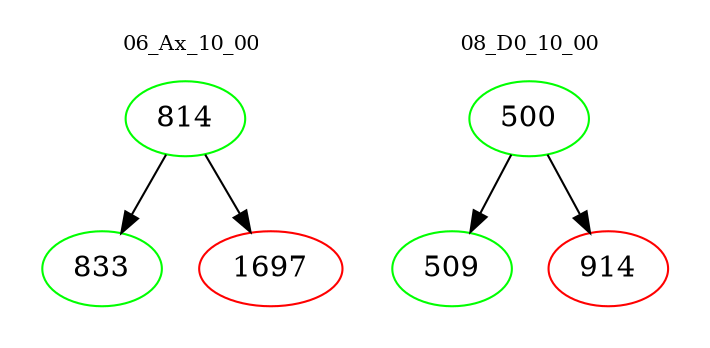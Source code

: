 digraph{
subgraph cluster_0 {
color = white
label = "06_Ax_10_00";
fontsize=10;
T0_814 [label="814", color="green"]
T0_814 -> T0_833 [color="black"]
T0_833 [label="833", color="green"]
T0_814 -> T0_1697 [color="black"]
T0_1697 [label="1697", color="red"]
}
subgraph cluster_1 {
color = white
label = "08_D0_10_00";
fontsize=10;
T1_500 [label="500", color="green"]
T1_500 -> T1_509 [color="black"]
T1_509 [label="509", color="green"]
T1_500 -> T1_914 [color="black"]
T1_914 [label="914", color="red"]
}
}
